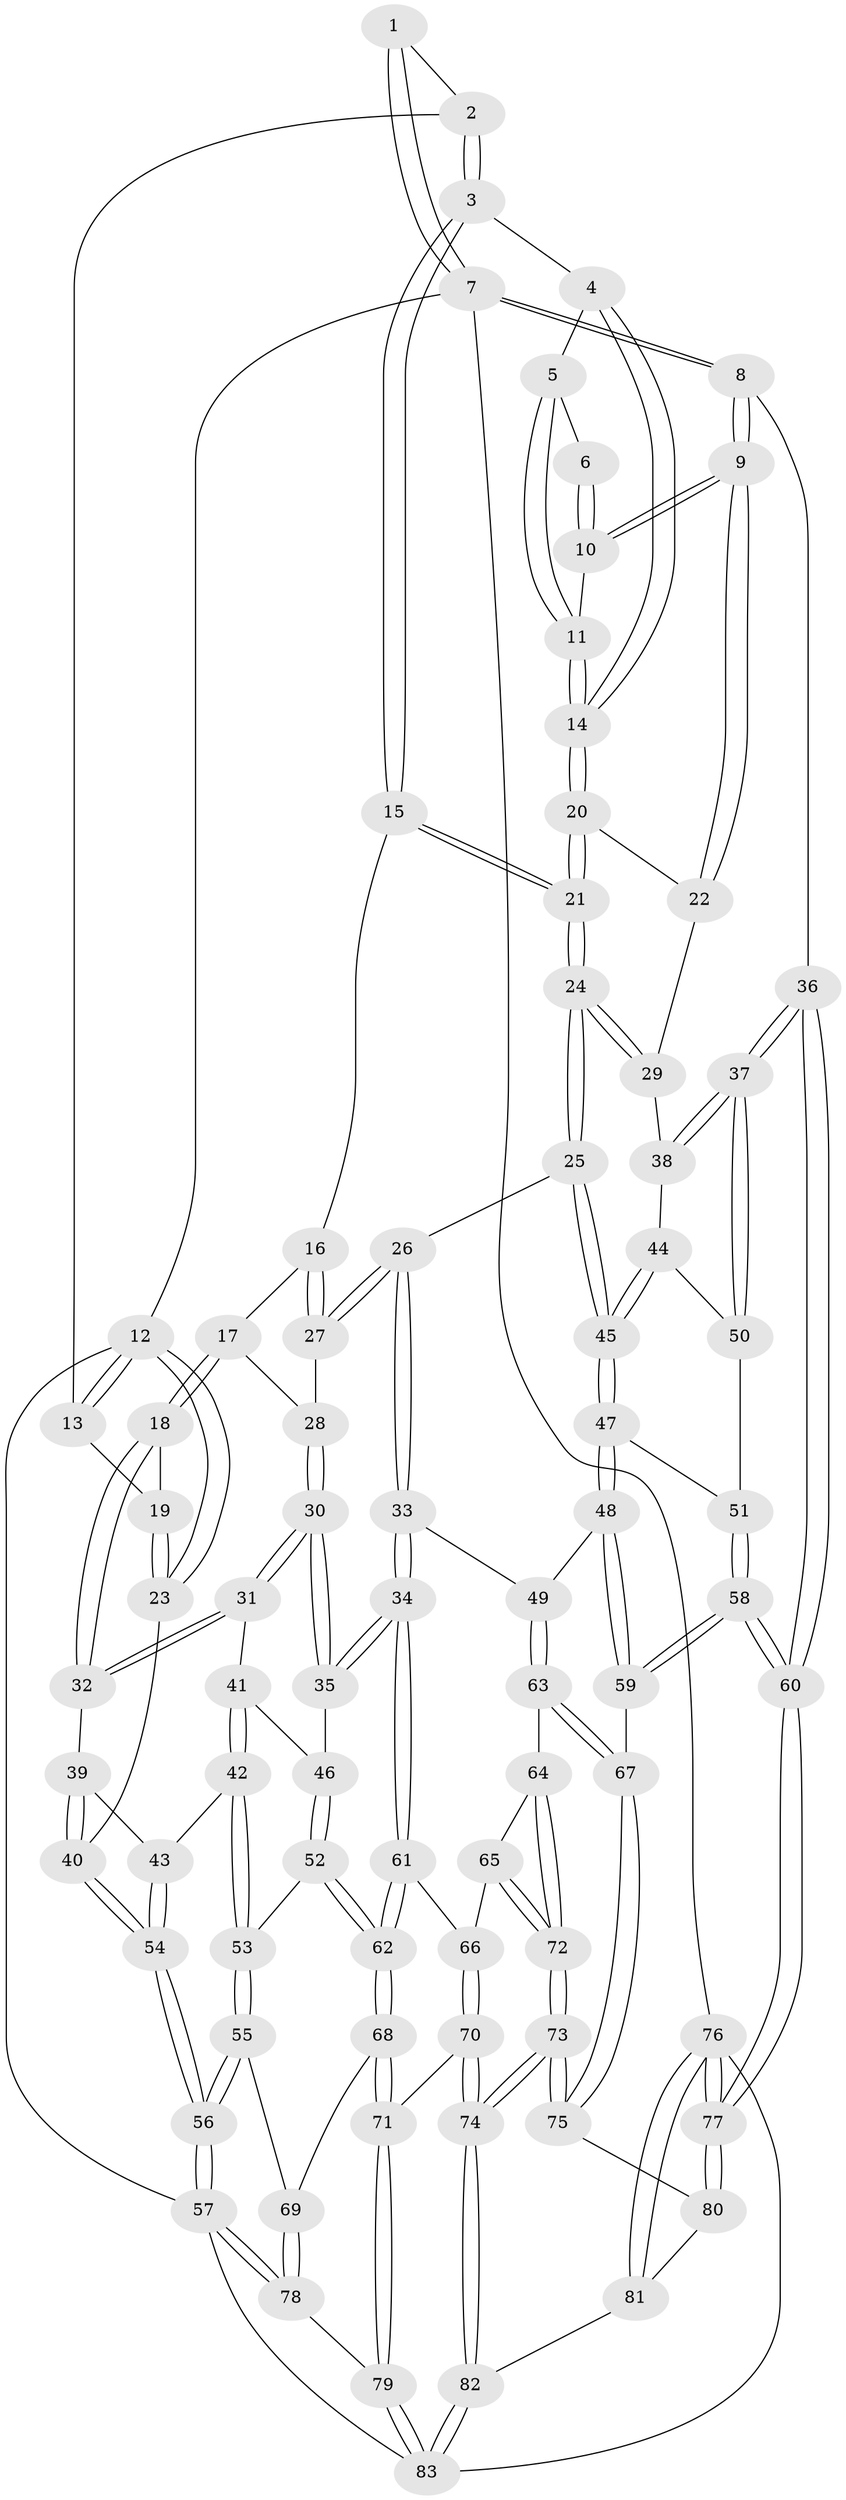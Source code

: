 // coarse degree distribution, {4: 0.3829787234042553, 3: 0.2127659574468085, 5: 0.2553191489361702, 6: 0.10638297872340426, 2: 0.02127659574468085, 8: 0.02127659574468085}
// Generated by graph-tools (version 1.1) at 2025/24/03/03/25 07:24:37]
// undirected, 83 vertices, 204 edges
graph export_dot {
graph [start="1"]
  node [color=gray90,style=filled];
  1 [pos="+0.9477261774670203+0"];
  2 [pos="+0.5272765623188648+0"];
  3 [pos="+0.6012045080693339+0.020034540477859342"];
  4 [pos="+0.7288469959356874+0.09080992614634469"];
  5 [pos="+0.8157313668106291+0.07399058509843826"];
  6 [pos="+0.8841881490190118+0.006446041965408795"];
  7 [pos="+1+0"];
  8 [pos="+1+0.17980551619213223"];
  9 [pos="+1+0.1884104108722509"];
  10 [pos="+0.9454780605080851+0.1353073526574905"];
  11 [pos="+0.8935475318665006+0.15285127540421534"];
  12 [pos="+0+0"];
  13 [pos="+0.3227707468044235+0"];
  14 [pos="+0.808650663064007+0.2348102876705086"];
  15 [pos="+0.5858744188502473+0.1794530823323294"];
  16 [pos="+0.5658220318655817+0.22419056405867985"];
  17 [pos="+0.3898585787311809+0.2415892447796772"];
  18 [pos="+0.276150794423555+0.21119864404455402"];
  19 [pos="+0.2722845440979668+0.14472442342157085"];
  20 [pos="+0.8054553201510177+0.2586407466612839"];
  21 [pos="+0.7937798528382701+0.27661239264626025"];
  22 [pos="+0.9780045680428143+0.278354919638225"];
  23 [pos="+0+0.16235268873576833"];
  24 [pos="+0.7817537991228625+0.3265255517679928"];
  25 [pos="+0.7757920071855322+0.3386970464913134"];
  26 [pos="+0.601528207261008+0.3345018956403197"];
  27 [pos="+0.5742771459624469+0.2755330862036598"];
  28 [pos="+0.45912140315304295+0.33736764842928046"];
  29 [pos="+0.9342205767634612+0.3523142749406792"];
  30 [pos="+0.4505606472442229+0.46633718316381617"];
  31 [pos="+0.28574893417598485+0.2841850903813151"];
  32 [pos="+0.27226196849910955+0.21983430742132634"];
  33 [pos="+0.5392655944240516+0.5074834961235848"];
  34 [pos="+0.4844726680016354+0.5198829496913864"];
  35 [pos="+0.4653190431978628+0.5005355267765026"];
  36 [pos="+1+0.5493271272863419"];
  37 [pos="+1+0.5300855715172104"];
  38 [pos="+0.9373652592540365+0.3783441504764941"];
  39 [pos="+0.2611800895282111+0.2255758748265052"];
  40 [pos="+0+0.3369828934714278"];
  41 [pos="+0.26489929281120006+0.37542551259548335"];
  42 [pos="+0.07499759402315438+0.4770610341806237"];
  43 [pos="+0.07230902429433385+0.4746948387447526"];
  44 [pos="+0.8840125103757387+0.4288805318171778"];
  45 [pos="+0.783647574642133+0.3894224819329763"];
  46 [pos="+0.2746719200699742+0.47014196796496427"];
  47 [pos="+0.7462237246642678+0.4864202720558723"];
  48 [pos="+0.6584899652118992+0.5465258652476591"];
  49 [pos="+0.6480838637475437+0.5480613562657133"];
  50 [pos="+0.89533496576052+0.44594428738319997"];
  51 [pos="+0.8707723229628872+0.5580318229342077"];
  52 [pos="+0.1616463072958339+0.5789324169278232"];
  53 [pos="+0.15482131594191842+0.5768515743900633"];
  54 [pos="+0+0.3621387272187481"];
  55 [pos="+0+0.7604961204106784"];
  56 [pos="+0+0.8300902931096643"];
  57 [pos="+0+0.8809754877752046"];
  58 [pos="+0.9926558514599388+0.7250943976216533"];
  59 [pos="+0.8887755939121043+0.7512480552835124"];
  60 [pos="+1+0.7432083409558164"];
  61 [pos="+0.4518146212856685+0.5834187311162593"];
  62 [pos="+0.24509836016996486+0.6600030647115728"];
  63 [pos="+0.6418842031247239+0.6961133914798749"];
  64 [pos="+0.6344847129732398+0.7060113179149233"];
  65 [pos="+0.5142057426374002+0.6942095253940624"];
  66 [pos="+0.4674710374847797+0.6556719820520234"];
  67 [pos="+0.8622760758789354+0.7682572964457413"];
  68 [pos="+0.2530023583673119+0.7870494642509887"];
  69 [pos="+0.1400620452162012+0.8128153415233075"];
  70 [pos="+0.3923459484882777+0.8664324198467455"];
  71 [pos="+0.28471609993454944+0.8244270485614348"];
  72 [pos="+0.5967990719405479+0.8897760534498957"];
  73 [pos="+0.5972718843159112+0.9122719092912512"];
  74 [pos="+0.5211204048811378+1"];
  75 [pos="+0.7909139517423276+0.8424429055993908"];
  76 [pos="+1+1"];
  77 [pos="+1+1"];
  78 [pos="+0.10637875385359509+0.9318837630353127"];
  79 [pos="+0.173461698920596+1"];
  80 [pos="+0.8136559608890516+0.9208309262467989"];
  81 [pos="+0.7747494177194613+1"];
  82 [pos="+0.5183111723034344+1"];
  83 [pos="+0.1944325331825636+1"];
  1 -- 2;
  1 -- 7;
  1 -- 7;
  2 -- 3;
  2 -- 3;
  2 -- 13;
  3 -- 4;
  3 -- 15;
  3 -- 15;
  4 -- 5;
  4 -- 14;
  4 -- 14;
  5 -- 6;
  5 -- 11;
  5 -- 11;
  6 -- 10;
  6 -- 10;
  7 -- 8;
  7 -- 8;
  7 -- 12;
  7 -- 76;
  8 -- 9;
  8 -- 9;
  8 -- 36;
  9 -- 10;
  9 -- 10;
  9 -- 22;
  9 -- 22;
  10 -- 11;
  11 -- 14;
  11 -- 14;
  12 -- 13;
  12 -- 13;
  12 -- 23;
  12 -- 23;
  12 -- 57;
  13 -- 19;
  14 -- 20;
  14 -- 20;
  15 -- 16;
  15 -- 21;
  15 -- 21;
  16 -- 17;
  16 -- 27;
  16 -- 27;
  17 -- 18;
  17 -- 18;
  17 -- 28;
  18 -- 19;
  18 -- 32;
  18 -- 32;
  19 -- 23;
  19 -- 23;
  20 -- 21;
  20 -- 21;
  20 -- 22;
  21 -- 24;
  21 -- 24;
  22 -- 29;
  23 -- 40;
  24 -- 25;
  24 -- 25;
  24 -- 29;
  24 -- 29;
  25 -- 26;
  25 -- 45;
  25 -- 45;
  26 -- 27;
  26 -- 27;
  26 -- 33;
  26 -- 33;
  27 -- 28;
  28 -- 30;
  28 -- 30;
  29 -- 38;
  30 -- 31;
  30 -- 31;
  30 -- 35;
  30 -- 35;
  31 -- 32;
  31 -- 32;
  31 -- 41;
  32 -- 39;
  33 -- 34;
  33 -- 34;
  33 -- 49;
  34 -- 35;
  34 -- 35;
  34 -- 61;
  34 -- 61;
  35 -- 46;
  36 -- 37;
  36 -- 37;
  36 -- 60;
  36 -- 60;
  37 -- 38;
  37 -- 38;
  37 -- 50;
  37 -- 50;
  38 -- 44;
  39 -- 40;
  39 -- 40;
  39 -- 43;
  40 -- 54;
  40 -- 54;
  41 -- 42;
  41 -- 42;
  41 -- 46;
  42 -- 43;
  42 -- 53;
  42 -- 53;
  43 -- 54;
  43 -- 54;
  44 -- 45;
  44 -- 45;
  44 -- 50;
  45 -- 47;
  45 -- 47;
  46 -- 52;
  46 -- 52;
  47 -- 48;
  47 -- 48;
  47 -- 51;
  48 -- 49;
  48 -- 59;
  48 -- 59;
  49 -- 63;
  49 -- 63;
  50 -- 51;
  51 -- 58;
  51 -- 58;
  52 -- 53;
  52 -- 62;
  52 -- 62;
  53 -- 55;
  53 -- 55;
  54 -- 56;
  54 -- 56;
  55 -- 56;
  55 -- 56;
  55 -- 69;
  56 -- 57;
  56 -- 57;
  57 -- 78;
  57 -- 78;
  57 -- 83;
  58 -- 59;
  58 -- 59;
  58 -- 60;
  58 -- 60;
  59 -- 67;
  60 -- 77;
  60 -- 77;
  61 -- 62;
  61 -- 62;
  61 -- 66;
  62 -- 68;
  62 -- 68;
  63 -- 64;
  63 -- 67;
  63 -- 67;
  64 -- 65;
  64 -- 72;
  64 -- 72;
  65 -- 66;
  65 -- 72;
  65 -- 72;
  66 -- 70;
  66 -- 70;
  67 -- 75;
  67 -- 75;
  68 -- 69;
  68 -- 71;
  68 -- 71;
  69 -- 78;
  69 -- 78;
  70 -- 71;
  70 -- 74;
  70 -- 74;
  71 -- 79;
  71 -- 79;
  72 -- 73;
  72 -- 73;
  73 -- 74;
  73 -- 74;
  73 -- 75;
  73 -- 75;
  74 -- 82;
  74 -- 82;
  75 -- 80;
  76 -- 77;
  76 -- 77;
  76 -- 81;
  76 -- 81;
  76 -- 83;
  77 -- 80;
  77 -- 80;
  78 -- 79;
  79 -- 83;
  79 -- 83;
  80 -- 81;
  81 -- 82;
  82 -- 83;
  82 -- 83;
}
